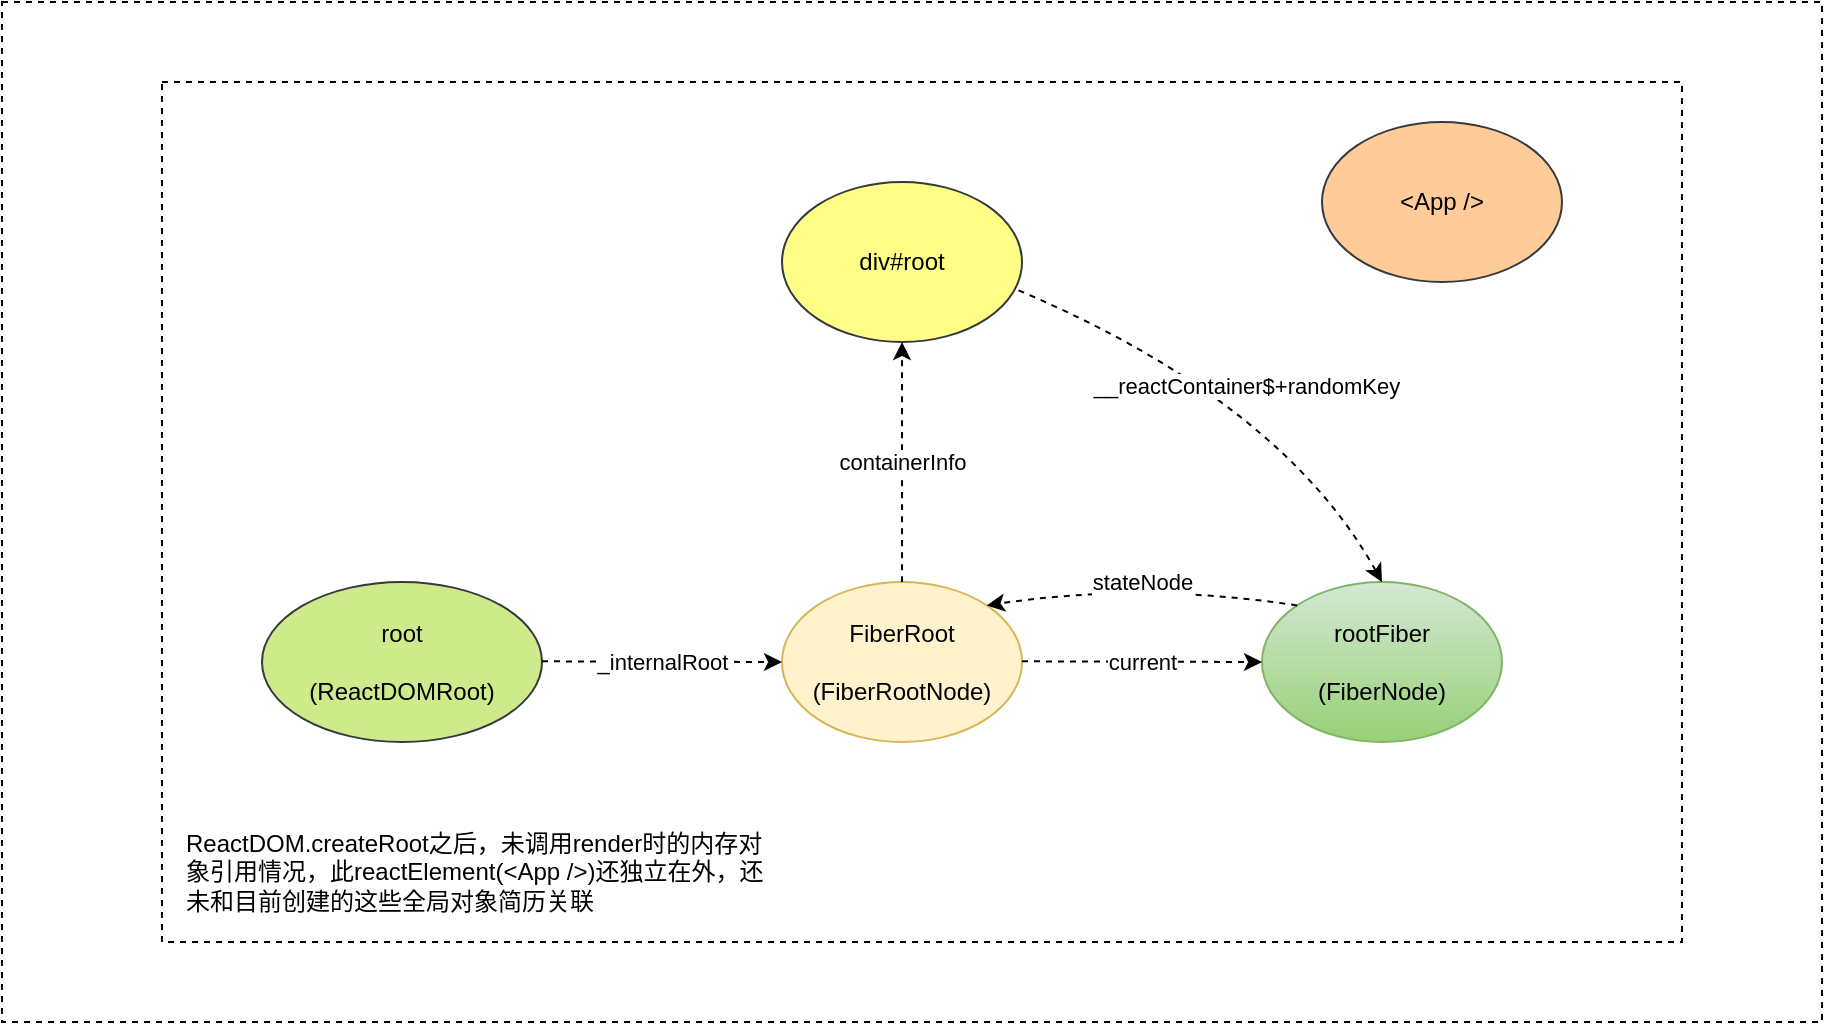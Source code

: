 <mxfile version="21.1.2" type="device">
  <diagram id="8EdXg-V_G5D-zmOJXyRM" name="第 1 页">
    <mxGraphModel dx="1195" dy="1872" grid="1" gridSize="10" guides="1" tooltips="1" connect="1" arrows="1" fold="1" page="1" pageScale="1" pageWidth="827" pageHeight="1169" math="0" shadow="0">
      <root>
        <mxCell id="0" />
        <mxCell id="1" parent="0" />
        <mxCell id="MyJ40yM-QHtb58Dm3n6z-39" value="" style="rounded=0;whiteSpace=wrap;html=1;dashed=1;" vertex="1" parent="1">
          <mxGeometry x="90" y="-840" width="910" height="510" as="geometry" />
        </mxCell>
        <mxCell id="MyJ40yM-QHtb58Dm3n6z-3" value="" style="rounded=0;whiteSpace=wrap;html=1;dashed=1;" vertex="1" parent="1">
          <mxGeometry x="170" y="-800" width="760" height="430" as="geometry" />
        </mxCell>
        <mxCell id="MyJ40yM-QHtb58Dm3n6z-4" value="div#root" style="ellipse;whiteSpace=wrap;html=1;fillColor=#ffff88;strokeColor=#36393d;" vertex="1" parent="1">
          <mxGeometry x="480" y="-750" width="120" height="80" as="geometry" />
        </mxCell>
        <mxCell id="MyJ40yM-QHtb58Dm3n6z-5" value="FiberRoot&lt;br&gt;&lt;br&gt;(FiberRootNode)" style="ellipse;whiteSpace=wrap;html=1;fillColor=#fff2cc;strokeColor=#d6b656;" vertex="1" parent="1">
          <mxGeometry x="480" y="-550" width="120" height="80" as="geometry" />
        </mxCell>
        <mxCell id="MyJ40yM-QHtb58Dm3n6z-6" value="root&lt;br&gt;&lt;br&gt;(ReactDOMRoot)" style="ellipse;whiteSpace=wrap;html=1;fillColor=#cdeb8b;strokeColor=#36393d;" vertex="1" parent="1">
          <mxGeometry x="220" y="-550" width="140" height="80" as="geometry" />
        </mxCell>
        <mxCell id="MyJ40yM-QHtb58Dm3n6z-12" value="rootFiber&lt;br&gt;&lt;br&gt;(FiberNode)" style="ellipse;whiteSpace=wrap;html=1;fillColor=#d5e8d4;strokeColor=#82b366;gradientColor=#97d077;" vertex="1" parent="1">
          <mxGeometry x="720" y="-550" width="120" height="80" as="geometry" />
        </mxCell>
        <mxCell id="MyJ40yM-QHtb58Dm3n6z-16" value="" style="endArrow=classic;html=1;rounded=0;entryX=0;entryY=0.5;entryDx=0;entryDy=0;dashed=1;" edge="1" parent="1" target="MyJ40yM-QHtb58Dm3n6z-5">
          <mxGeometry relative="1" as="geometry">
            <mxPoint x="360" y="-510.34" as="sourcePoint" />
            <mxPoint x="460" y="-510.34" as="targetPoint" />
          </mxGeometry>
        </mxCell>
        <mxCell id="MyJ40yM-QHtb58Dm3n6z-17" value="_internalRoot" style="edgeLabel;resizable=0;html=1;align=center;verticalAlign=middle;" connectable="0" vertex="1" parent="MyJ40yM-QHtb58Dm3n6z-16">
          <mxGeometry relative="1" as="geometry" />
        </mxCell>
        <mxCell id="MyJ40yM-QHtb58Dm3n6z-20" value="" style="endArrow=classic;html=1;rounded=0;dashed=1;" edge="1" parent="1" target="MyJ40yM-QHtb58Dm3n6z-12">
          <mxGeometry relative="1" as="geometry">
            <mxPoint x="600" y="-510.34" as="sourcePoint" />
            <mxPoint x="700" y="-510.34" as="targetPoint" />
          </mxGeometry>
        </mxCell>
        <mxCell id="MyJ40yM-QHtb58Dm3n6z-21" value="current" style="edgeLabel;resizable=0;html=1;align=center;verticalAlign=middle;" connectable="0" vertex="1" parent="MyJ40yM-QHtb58Dm3n6z-20">
          <mxGeometry relative="1" as="geometry" />
        </mxCell>
        <mxCell id="MyJ40yM-QHtb58Dm3n6z-22" value="" style="endArrow=classic;html=1;exitX=0;exitY=0;exitDx=0;exitDy=0;entryX=1;entryY=0;entryDx=0;entryDy=0;curved=1;dashed=1;" edge="1" parent="1" source="MyJ40yM-QHtb58Dm3n6z-12" target="MyJ40yM-QHtb58Dm3n6z-5">
          <mxGeometry relative="1" as="geometry">
            <mxPoint x="410" y="-560" as="sourcePoint" />
            <mxPoint x="510" y="-560" as="targetPoint" />
            <Array as="points">
              <mxPoint x="660" y="-550" />
            </Array>
          </mxGeometry>
        </mxCell>
        <mxCell id="MyJ40yM-QHtb58Dm3n6z-23" value="stateNode" style="edgeLabel;resizable=0;html=1;align=center;verticalAlign=middle;" connectable="0" vertex="1" parent="MyJ40yM-QHtb58Dm3n6z-22">
          <mxGeometry relative="1" as="geometry" />
        </mxCell>
        <mxCell id="MyJ40yM-QHtb58Dm3n6z-24" value="" style="endArrow=classic;html=1;entryX=0.5;entryY=1;entryDx=0;entryDy=0;curved=1;dashed=1;" edge="1" parent="1" source="MyJ40yM-QHtb58Dm3n6z-5" target="MyJ40yM-QHtb58Dm3n6z-4">
          <mxGeometry relative="1" as="geometry">
            <mxPoint x="410" y="-560" as="sourcePoint" />
            <mxPoint x="510" y="-560" as="targetPoint" />
          </mxGeometry>
        </mxCell>
        <mxCell id="MyJ40yM-QHtb58Dm3n6z-25" value="containerInfo" style="edgeLabel;resizable=0;html=1;align=center;verticalAlign=middle;" connectable="0" vertex="1" parent="MyJ40yM-QHtb58Dm3n6z-24">
          <mxGeometry relative="1" as="geometry" />
        </mxCell>
        <mxCell id="MyJ40yM-QHtb58Dm3n6z-32" value="" style="endArrow=classic;html=1;exitX=0.977;exitY=0.677;exitDx=0;exitDy=0;exitPerimeter=0;entryX=0.5;entryY=0;entryDx=0;entryDy=0;dashed=1;curved=1;" edge="1" parent="1" target="MyJ40yM-QHtb58Dm3n6z-12">
          <mxGeometry relative="1" as="geometry">
            <mxPoint x="598.24" y="-695.84" as="sourcePoint" />
            <mxPoint x="751.04" y="-550" as="targetPoint" />
            <Array as="points">
              <mxPoint x="730" y="-640" />
            </Array>
          </mxGeometry>
        </mxCell>
        <mxCell id="MyJ40yM-QHtb58Dm3n6z-33" value="__reactContainer$+randomKey" style="edgeLabel;resizable=0;html=1;align=center;verticalAlign=middle;" connectable="0" vertex="1" parent="MyJ40yM-QHtb58Dm3n6z-32">
          <mxGeometry relative="1" as="geometry" />
        </mxCell>
        <mxCell id="MyJ40yM-QHtb58Dm3n6z-34" value="&amp;lt;App /&amp;gt;" style="ellipse;whiteSpace=wrap;html=1;fillColor=#ffcc99;strokeColor=#36393d;" vertex="1" parent="1">
          <mxGeometry x="750" y="-780" width="120" height="80" as="geometry" />
        </mxCell>
        <mxCell id="MyJ40yM-QHtb58Dm3n6z-35" value="ReactDOM.createRoot之后，未调用render时的内存对象引用情况，此reactElement(&amp;lt;App /&amp;gt;)还独立在外，还未和目前创建的这些全局对象简历关联" style="text;html=1;strokeColor=none;fillColor=none;align=left;verticalAlign=middle;whiteSpace=wrap;rounded=0;" vertex="1" parent="1">
          <mxGeometry x="180" y="-420" width="300" height="30" as="geometry" />
        </mxCell>
      </root>
    </mxGraphModel>
  </diagram>
</mxfile>
